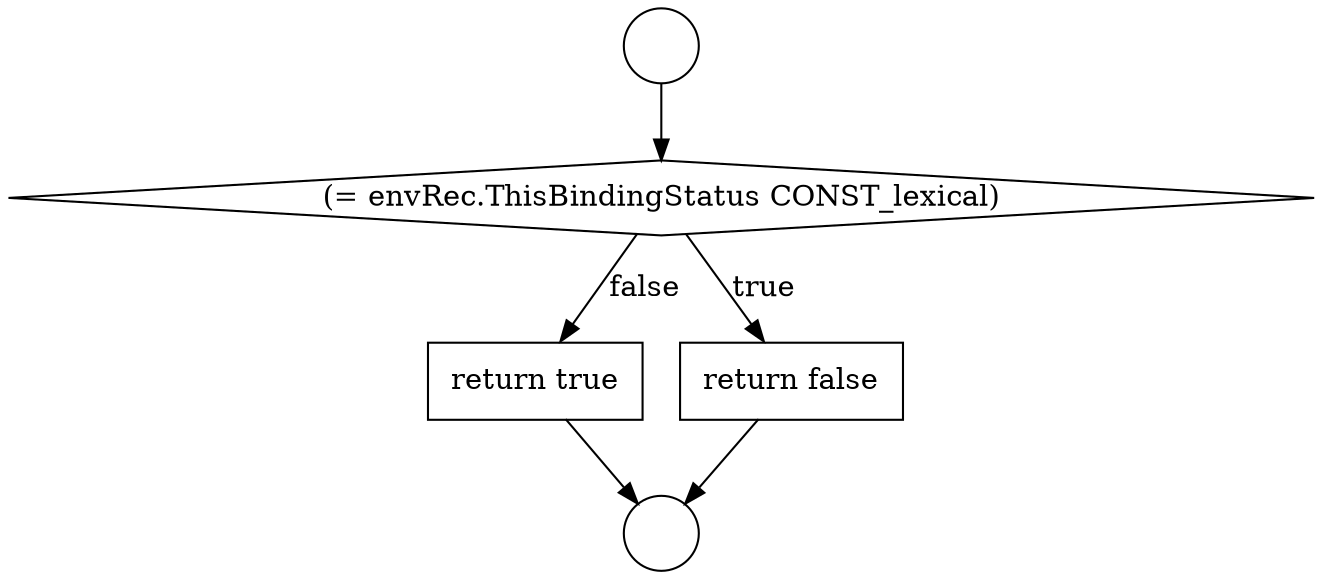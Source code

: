 digraph {
  node1628 [shape=diamond, label=<<font color="black">(= envRec.ThisBindingStatus CONST_lexical)</font>> color="black" fillcolor="white" style=filled]
  node1627 [shape=circle label=" " color="black" fillcolor="white" style=filled]
  node1630 [shape=none, margin=0, label=<<font color="black">
    <table border="0" cellborder="1" cellspacing="0" cellpadding="10">
      <tr><td align="left">return true</td></tr>
    </table>
  </font>> color="black" fillcolor="white" style=filled]
  node1626 [shape=circle label=" " color="black" fillcolor="white" style=filled]
  node1629 [shape=none, margin=0, label=<<font color="black">
    <table border="0" cellborder="1" cellspacing="0" cellpadding="10">
      <tr><td align="left">return false</td></tr>
    </table>
  </font>> color="black" fillcolor="white" style=filled]
  node1626 -> node1628 [ color="black"]
  node1628 -> node1629 [label=<<font color="black">true</font>> color="black"]
  node1628 -> node1630 [label=<<font color="black">false</font>> color="black"]
  node1629 -> node1627 [ color="black"]
  node1630 -> node1627 [ color="black"]
}
